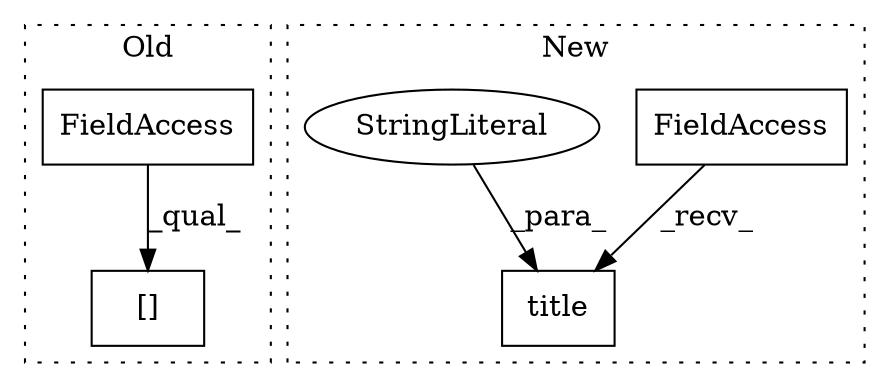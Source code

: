 digraph G {
subgraph cluster0 {
1 [label="[]" a="2" s="1272,1286" l="13,1" shape="box"];
5 [label="FieldAccess" a="22" s="1272" l="12" shape="box"];
label = "Old";
style="dotted";
}
subgraph cluster1 {
2 [label="title" a="32" s="1221,1240" l="6,1" shape="box"];
3 [label="FieldAccess" a="22" s="1203" l="10" shape="box"];
4 [label="StringLiteral" a="45" s="1227" l="13" shape="ellipse"];
label = "New";
style="dotted";
}
3 -> 2 [label="_recv_"];
4 -> 2 [label="_para_"];
5 -> 1 [label="_qual_"];
}